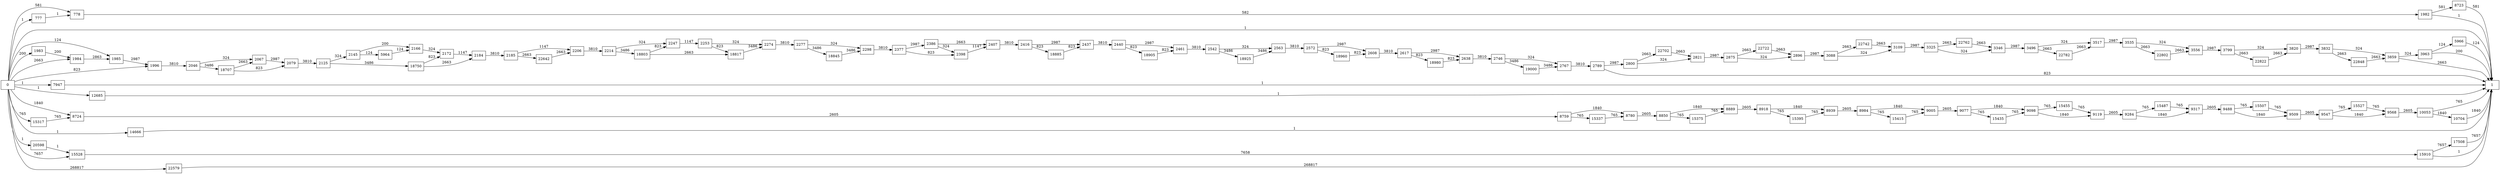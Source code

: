 digraph {
	graph [rankdir=LR]
	node [shape=rectangle]
	777 -> 778 [label=1]
	778 -> 1982 [label=582]
	1982 -> 1 [label=1]
	1982 -> 8723 [label=581]
	1983 -> 1984 [label=200]
	1984 -> 1985 [label=2863]
	1985 -> 1996 [label=2987]
	1996 -> 2046 [label=3810]
	2046 -> 2067 [label=324]
	2046 -> 18707 [label=3486]
	2067 -> 2079 [label=2987]
	2079 -> 2125 [label=3810]
	2125 -> 2145 [label=324]
	2125 -> 18750 [label=3486]
	2145 -> 2166 [label=200]
	2145 -> 5964 [label=124]
	2166 -> 2172 [label=324]
	2172 -> 2184 [label=1147]
	2184 -> 2185 [label=3810]
	2185 -> 2206 [label=1147]
	2185 -> 22642 [label=2663]
	2206 -> 2214 [label=3810]
	2214 -> 2247 [label=324]
	2214 -> 18803 [label=3486]
	2247 -> 2253 [label=1147]
	2253 -> 2274 [label=324]
	2253 -> 18817 [label=823]
	2274 -> 2277 [label=3810]
	2277 -> 2298 [label=324]
	2277 -> 18845 [label=3486]
	2298 -> 2377 [label=3810]
	2377 -> 2386 [label=2987]
	2377 -> 2398 [label=823]
	2386 -> 2398 [label=324]
	2386 -> 2407 [label=2663]
	2398 -> 2407 [label=1147]
	2407 -> 2416 [label=3810]
	2416 -> 2437 [label=2987]
	2416 -> 18885 [label=823]
	2437 -> 2440 [label=3810]
	2440 -> 2461 [label=2987]
	2440 -> 18905 [label=823]
	2461 -> 2542 [label=3810]
	2542 -> 2563 [label=324]
	2542 -> 18925 [label=3486]
	2563 -> 2572 [label=3810]
	2572 -> 2608 [label=2987]
	2572 -> 18960 [label=823]
	2608 -> 2617 [label=3810]
	2617 -> 2638 [label=2987]
	2617 -> 18980 [label=823]
	2638 -> 2746 [label=3810]
	2746 -> 2767 [label=324]
	2746 -> 19000 [label=3486]
	2767 -> 2789 [label=3810]
	2789 -> 1 [label=823]
	2789 -> 2800 [label=2987]
	2800 -> 2821 [label=324]
	2800 -> 22702 [label=2663]
	2821 -> 2875 [label=2987]
	2875 -> 2896 [label=324]
	2875 -> 22722 [label=2663]
	2896 -> 3088 [label=2987]
	3088 -> 3109 [label=324]
	3088 -> 22742 [label=2663]
	3109 -> 3325 [label=2987]
	3325 -> 3346 [label=324]
	3325 -> 22762 [label=2663]
	3346 -> 3496 [label=2987]
	3496 -> 3517 [label=324]
	3496 -> 22782 [label=2663]
	3517 -> 3535 [label=2987]
	3535 -> 3556 [label=324]
	3535 -> 22802 [label=2663]
	3556 -> 3799 [label=2987]
	3799 -> 3820 [label=324]
	3799 -> 22822 [label=2663]
	3820 -> 3832 [label=2987]
	3832 -> 3859 [label=324]
	3832 -> 22848 [label=2663]
	3859 -> 3963 [label=324]
	3859 -> 1 [label=2663]
	3963 -> 1 [label=200]
	3963 -> 5966 [label=124]
	5964 -> 2166 [label=124]
	5966 -> 1 [label=124]
	7947 -> 1 [label=1]
	8723 -> 1 [label=581]
	8724 -> 8759 [label=2605]
	8759 -> 8780 [label=1840]
	8759 -> 15337 [label=765]
	8780 -> 8850 [label=2605]
	8850 -> 8889 [label=1840]
	8850 -> 15375 [label=765]
	8889 -> 8918 [label=2605]
	8918 -> 8939 [label=1840]
	8918 -> 15395 [label=765]
	8939 -> 8984 [label=2605]
	8984 -> 9005 [label=1840]
	8984 -> 15415 [label=765]
	9005 -> 9077 [label=2605]
	9077 -> 9098 [label=1840]
	9077 -> 15435 [label=765]
	9098 -> 9119 [label=1840]
	9098 -> 15455 [label=765]
	9119 -> 9284 [label=2605]
	9284 -> 9317 [label=1840]
	9284 -> 15487 [label=765]
	9317 -> 9488 [label=2605]
	9488 -> 9509 [label=1840]
	9488 -> 15507 [label=765]
	9509 -> 9547 [label=2605]
	9547 -> 9568 [label=1840]
	9547 -> 15527 [label=765]
	9568 -> 10053 [label=2605]
	10053 -> 1 [label=765]
	10053 -> 10704 [label=1840]
	10704 -> 1 [label=1840]
	12685 -> 1 [label=1]
	14666 -> 1 [label=1]
	15317 -> 8724 [label=765]
	15337 -> 8780 [label=765]
	15375 -> 8889 [label=765]
	15395 -> 8939 [label=765]
	15415 -> 9005 [label=765]
	15435 -> 9098 [label=765]
	15455 -> 9119 [label=765]
	15487 -> 9317 [label=765]
	15507 -> 9509 [label=765]
	15527 -> 9568 [label=765]
	15528 -> 15910 [label=7658]
	15910 -> 1 [label=1]
	15910 -> 17508 [label=7657]
	17508 -> 1 [label=7657]
	18707 -> 2079 [label=823]
	18707 -> 2067 [label=2663]
	18750 -> 2172 [label=823]
	18750 -> 2184 [label=2663]
	18803 -> 2247 [label=823]
	18803 -> 18817 [label=2663]
	18817 -> 2274 [label=3486]
	18845 -> 2298 [label=3486]
	18885 -> 2437 [label=823]
	18905 -> 2461 [label=823]
	18925 -> 2563 [label=3486]
	18960 -> 2608 [label=823]
	18980 -> 2638 [label=823]
	19000 -> 2767 [label=3486]
	20598 -> 15528 [label=1]
	22579 -> 1 [label=268817]
	22642 -> 2206 [label=2663]
	22702 -> 2821 [label=2663]
	22722 -> 2896 [label=2663]
	22742 -> 3109 [label=2663]
	22762 -> 3346 [label=2663]
	22782 -> 3517 [label=2663]
	22802 -> 3556 [label=2663]
	22822 -> 3820 [label=2663]
	22848 -> 3859 [label=2663]
	0 -> 1983 [label=200]
	0 -> 1985 [label=124]
	0 -> 778 [label=581]
	0 -> 8724 [label=1840]
	0 -> 15528 [label=7657]
	0 -> 1984 [label=2663]
	0 -> 777 [label=1]
	0 -> 1 [label=1]
	0 -> 7947 [label=1]
	0 -> 12685 [label=1]
	0 -> 14666 [label=1]
	0 -> 15317 [label=765]
	0 -> 1996 [label=823]
	0 -> 20598 [label=1]
	0 -> 22579 [label=268817]
}
